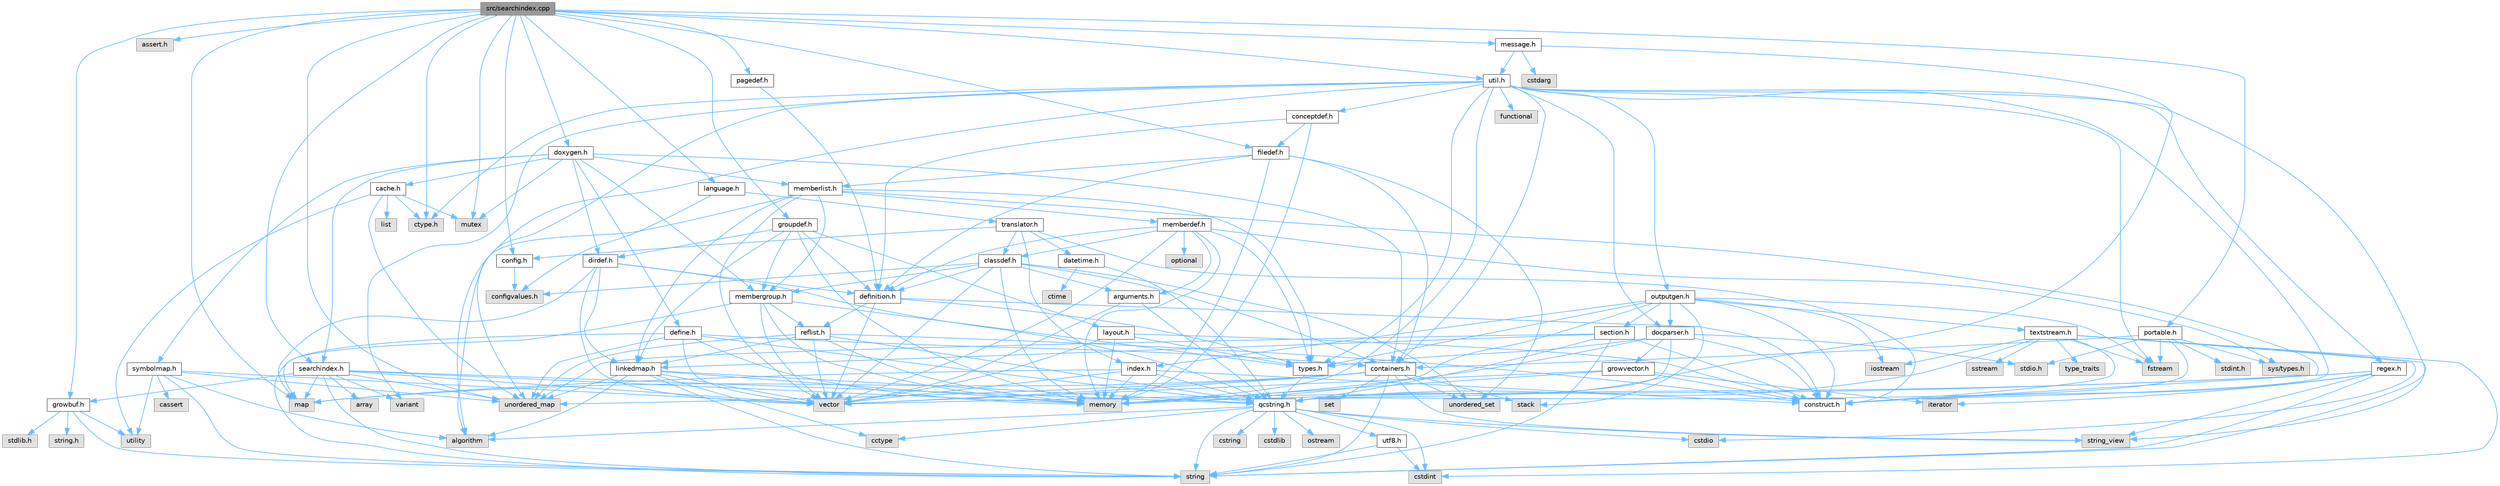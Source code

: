 digraph "src/searchindex.cpp"
{
 // INTERACTIVE_SVG=YES
 // LATEX_PDF_SIZE
  bgcolor="transparent";
  edge [fontname=Helvetica,fontsize=10,labelfontname=Helvetica,labelfontsize=10];
  node [fontname=Helvetica,fontsize=10,shape=box,height=0.2,width=0.4];
  Node1 [id="Node000001",label="src/searchindex.cpp",height=0.2,width=0.4,color="gray40", fillcolor="grey60", style="filled", fontcolor="black",tooltip=" "];
  Node1 -> Node2 [id="edge1_Node000001_Node000002",color="steelblue1",style="solid",tooltip=" "];
  Node2 [id="Node000002",label="ctype.h",height=0.2,width=0.4,color="grey60", fillcolor="#E0E0E0", style="filled",tooltip=" "];
  Node1 -> Node3 [id="edge2_Node000001_Node000003",color="steelblue1",style="solid",tooltip=" "];
  Node3 [id="Node000003",label="assert.h",height=0.2,width=0.4,color="grey60", fillcolor="#E0E0E0", style="filled",tooltip=" "];
  Node1 -> Node4 [id="edge3_Node000001_Node000004",color="steelblue1",style="solid",tooltip=" "];
  Node4 [id="Node000004",label="mutex",height=0.2,width=0.4,color="grey60", fillcolor="#E0E0E0", style="filled",tooltip=" "];
  Node1 -> Node5 [id="edge4_Node000001_Node000005",color="steelblue1",style="solid",tooltip=" "];
  Node5 [id="Node000005",label="map",height=0.2,width=0.4,color="grey60", fillcolor="#E0E0E0", style="filled",tooltip=" "];
  Node1 -> Node6 [id="edge5_Node000001_Node000006",color="steelblue1",style="solid",tooltip=" "];
  Node6 [id="Node000006",label="unordered_map",height=0.2,width=0.4,color="grey60", fillcolor="#E0E0E0", style="filled",tooltip=" "];
  Node1 -> Node7 [id="edge6_Node000001_Node000007",color="steelblue1",style="solid",tooltip=" "];
  Node7 [id="Node000007",label="searchindex.h",height=0.2,width=0.4,color="grey40", fillcolor="white", style="filled",URL="$de/d07/searchindex_8h.html",tooltip="Web server based search engine."];
  Node7 -> Node8 [id="edge7_Node000007_Node000008",color="steelblue1",style="solid",tooltip=" "];
  Node8 [id="Node000008",label="memory",height=0.2,width=0.4,color="grey60", fillcolor="#E0E0E0", style="filled",tooltip=" "];
  Node7 -> Node9 [id="edge8_Node000007_Node000009",color="steelblue1",style="solid",tooltip=" "];
  Node9 [id="Node000009",label="vector",height=0.2,width=0.4,color="grey60", fillcolor="#E0E0E0", style="filled",tooltip=" "];
  Node7 -> Node5 [id="edge9_Node000007_Node000005",color="steelblue1",style="solid",tooltip=" "];
  Node7 -> Node6 [id="edge10_Node000007_Node000006",color="steelblue1",style="solid",tooltip=" "];
  Node7 -> Node10 [id="edge11_Node000007_Node000010",color="steelblue1",style="solid",tooltip=" "];
  Node10 [id="Node000010",label="string",height=0.2,width=0.4,color="grey60", fillcolor="#E0E0E0", style="filled",tooltip=" "];
  Node7 -> Node11 [id="edge12_Node000007_Node000011",color="steelblue1",style="solid",tooltip=" "];
  Node11 [id="Node000011",label="array",height=0.2,width=0.4,color="grey60", fillcolor="#E0E0E0", style="filled",tooltip=" "];
  Node7 -> Node12 [id="edge13_Node000007_Node000012",color="steelblue1",style="solid",tooltip=" "];
  Node12 [id="Node000012",label="variant",height=0.2,width=0.4,color="grey60", fillcolor="#E0E0E0", style="filled",tooltip=" "];
  Node7 -> Node13 [id="edge14_Node000007_Node000013",color="steelblue1",style="solid",tooltip=" "];
  Node13 [id="Node000013",label="qcstring.h",height=0.2,width=0.4,color="grey40", fillcolor="white", style="filled",URL="$d7/d5c/qcstring_8h.html",tooltip=" "];
  Node13 -> Node10 [id="edge15_Node000013_Node000010",color="steelblue1",style="solid",tooltip=" "];
  Node13 -> Node14 [id="edge16_Node000013_Node000014",color="steelblue1",style="solid",tooltip=" "];
  Node14 [id="Node000014",label="string_view",height=0.2,width=0.4,color="grey60", fillcolor="#E0E0E0", style="filled",tooltip=" "];
  Node13 -> Node15 [id="edge17_Node000013_Node000015",color="steelblue1",style="solid",tooltip=" "];
  Node15 [id="Node000015",label="algorithm",height=0.2,width=0.4,color="grey60", fillcolor="#E0E0E0", style="filled",tooltip=" "];
  Node13 -> Node16 [id="edge18_Node000013_Node000016",color="steelblue1",style="solid",tooltip=" "];
  Node16 [id="Node000016",label="cctype",height=0.2,width=0.4,color="grey60", fillcolor="#E0E0E0", style="filled",tooltip=" "];
  Node13 -> Node17 [id="edge19_Node000013_Node000017",color="steelblue1",style="solid",tooltip=" "];
  Node17 [id="Node000017",label="cstring",height=0.2,width=0.4,color="grey60", fillcolor="#E0E0E0", style="filled",tooltip=" "];
  Node13 -> Node18 [id="edge20_Node000013_Node000018",color="steelblue1",style="solid",tooltip=" "];
  Node18 [id="Node000018",label="cstdio",height=0.2,width=0.4,color="grey60", fillcolor="#E0E0E0", style="filled",tooltip=" "];
  Node13 -> Node19 [id="edge21_Node000013_Node000019",color="steelblue1",style="solid",tooltip=" "];
  Node19 [id="Node000019",label="cstdlib",height=0.2,width=0.4,color="grey60", fillcolor="#E0E0E0", style="filled",tooltip=" "];
  Node13 -> Node20 [id="edge22_Node000013_Node000020",color="steelblue1",style="solid",tooltip=" "];
  Node20 [id="Node000020",label="cstdint",height=0.2,width=0.4,color="grey60", fillcolor="#E0E0E0", style="filled",tooltip=" "];
  Node13 -> Node21 [id="edge23_Node000013_Node000021",color="steelblue1",style="solid",tooltip=" "];
  Node21 [id="Node000021",label="ostream",height=0.2,width=0.4,color="grey60", fillcolor="#E0E0E0", style="filled",tooltip=" "];
  Node13 -> Node22 [id="edge24_Node000013_Node000022",color="steelblue1",style="solid",tooltip=" "];
  Node22 [id="Node000022",label="utf8.h",height=0.2,width=0.4,color="grey40", fillcolor="white", style="filled",URL="$db/d7c/utf8_8h.html",tooltip="Various UTF8 related helper functions."];
  Node22 -> Node20 [id="edge25_Node000022_Node000020",color="steelblue1",style="solid",tooltip=" "];
  Node22 -> Node10 [id="edge26_Node000022_Node000010",color="steelblue1",style="solid",tooltip=" "];
  Node7 -> Node23 [id="edge27_Node000007_Node000023",color="steelblue1",style="solid",tooltip=" "];
  Node23 [id="Node000023",label="growbuf.h",height=0.2,width=0.4,color="grey40", fillcolor="white", style="filled",URL="$dd/d72/growbuf_8h.html",tooltip=" "];
  Node23 -> Node24 [id="edge28_Node000023_Node000024",color="steelblue1",style="solid",tooltip=" "];
  Node24 [id="Node000024",label="utility",height=0.2,width=0.4,color="grey60", fillcolor="#E0E0E0", style="filled",tooltip=" "];
  Node23 -> Node25 [id="edge29_Node000023_Node000025",color="steelblue1",style="solid",tooltip=" "];
  Node25 [id="Node000025",label="stdlib.h",height=0.2,width=0.4,color="grey60", fillcolor="#E0E0E0", style="filled",tooltip=" "];
  Node23 -> Node26 [id="edge30_Node000023_Node000026",color="steelblue1",style="solid",tooltip=" "];
  Node26 [id="Node000026",label="string.h",height=0.2,width=0.4,color="grey60", fillcolor="#E0E0E0", style="filled",tooltip=" "];
  Node23 -> Node10 [id="edge31_Node000023_Node000010",color="steelblue1",style="solid",tooltip=" "];
  Node1 -> Node27 [id="edge32_Node000001_Node000027",color="steelblue1",style="solid",tooltip=" "];
  Node27 [id="Node000027",label="config.h",height=0.2,width=0.4,color="grey40", fillcolor="white", style="filled",URL="$db/d16/config_8h.html",tooltip=" "];
  Node27 -> Node28 [id="edge33_Node000027_Node000028",color="steelblue1",style="solid",tooltip=" "];
  Node28 [id="Node000028",label="configvalues.h",height=0.2,width=0.4,color="grey60", fillcolor="#E0E0E0", style="filled",tooltip=" "];
  Node1 -> Node29 [id="edge34_Node000001_Node000029",color="steelblue1",style="solid",tooltip=" "];
  Node29 [id="Node000029",label="util.h",height=0.2,width=0.4,color="grey40", fillcolor="white", style="filled",URL="$d8/d3c/util_8h.html",tooltip="A bunch of utility functions."];
  Node29 -> Node8 [id="edge35_Node000029_Node000008",color="steelblue1",style="solid",tooltip=" "];
  Node29 -> Node6 [id="edge36_Node000029_Node000006",color="steelblue1",style="solid",tooltip=" "];
  Node29 -> Node15 [id="edge37_Node000029_Node000015",color="steelblue1",style="solid",tooltip=" "];
  Node29 -> Node30 [id="edge38_Node000029_Node000030",color="steelblue1",style="solid",tooltip=" "];
  Node30 [id="Node000030",label="functional",height=0.2,width=0.4,color="grey60", fillcolor="#E0E0E0", style="filled",tooltip=" "];
  Node29 -> Node31 [id="edge39_Node000029_Node000031",color="steelblue1",style="solid",tooltip=" "];
  Node31 [id="Node000031",label="fstream",height=0.2,width=0.4,color="grey60", fillcolor="#E0E0E0", style="filled",tooltip=" "];
  Node29 -> Node12 [id="edge40_Node000029_Node000012",color="steelblue1",style="solid",tooltip=" "];
  Node29 -> Node14 [id="edge41_Node000029_Node000014",color="steelblue1",style="solid",tooltip=" "];
  Node29 -> Node2 [id="edge42_Node000029_Node000002",color="steelblue1",style="solid",tooltip=" "];
  Node29 -> Node32 [id="edge43_Node000029_Node000032",color="steelblue1",style="solid",tooltip=" "];
  Node32 [id="Node000032",label="types.h",height=0.2,width=0.4,color="grey40", fillcolor="white", style="filled",URL="$d9/d49/types_8h.html",tooltip="This file contains a number of basic enums and types."];
  Node32 -> Node13 [id="edge44_Node000032_Node000013",color="steelblue1",style="solid",tooltip=" "];
  Node29 -> Node33 [id="edge45_Node000029_Node000033",color="steelblue1",style="solid",tooltip=" "];
  Node33 [id="Node000033",label="docparser.h",height=0.2,width=0.4,color="grey40", fillcolor="white", style="filled",URL="$de/d9c/docparser_8h.html",tooltip=" "];
  Node33 -> Node34 [id="edge46_Node000033_Node000034",color="steelblue1",style="solid",tooltip=" "];
  Node34 [id="Node000034",label="stdio.h",height=0.2,width=0.4,color="grey60", fillcolor="#E0E0E0", style="filled",tooltip=" "];
  Node33 -> Node8 [id="edge47_Node000033_Node000008",color="steelblue1",style="solid",tooltip=" "];
  Node33 -> Node13 [id="edge48_Node000033_Node000013",color="steelblue1",style="solid",tooltip=" "];
  Node33 -> Node35 [id="edge49_Node000033_Node000035",color="steelblue1",style="solid",tooltip=" "];
  Node35 [id="Node000035",label="growvector.h",height=0.2,width=0.4,color="grey40", fillcolor="white", style="filled",URL="$d7/d50/growvector_8h.html",tooltip=" "];
  Node35 -> Node9 [id="edge50_Node000035_Node000009",color="steelblue1",style="solid",tooltip=" "];
  Node35 -> Node8 [id="edge51_Node000035_Node000008",color="steelblue1",style="solid",tooltip=" "];
  Node35 -> Node36 [id="edge52_Node000035_Node000036",color="steelblue1",style="solid",tooltip=" "];
  Node36 [id="Node000036",label="iterator",height=0.2,width=0.4,color="grey60", fillcolor="#E0E0E0", style="filled",tooltip=" "];
  Node35 -> Node37 [id="edge53_Node000035_Node000037",color="steelblue1",style="solid",tooltip=" "];
  Node37 [id="Node000037",label="construct.h",height=0.2,width=0.4,color="grey40", fillcolor="white", style="filled",URL="$d7/dfc/construct_8h.html",tooltip=" "];
  Node33 -> Node37 [id="edge54_Node000033_Node000037",color="steelblue1",style="solid",tooltip=" "];
  Node33 -> Node32 [id="edge55_Node000033_Node000032",color="steelblue1",style="solid",tooltip=" "];
  Node29 -> Node38 [id="edge56_Node000029_Node000038",color="steelblue1",style="solid",tooltip=" "];
  Node38 [id="Node000038",label="containers.h",height=0.2,width=0.4,color="grey40", fillcolor="white", style="filled",URL="$d5/d75/containers_8h.html",tooltip=" "];
  Node38 -> Node9 [id="edge57_Node000038_Node000009",color="steelblue1",style="solid",tooltip=" "];
  Node38 -> Node10 [id="edge58_Node000038_Node000010",color="steelblue1",style="solid",tooltip=" "];
  Node38 -> Node14 [id="edge59_Node000038_Node000014",color="steelblue1",style="solid",tooltip=" "];
  Node38 -> Node39 [id="edge60_Node000038_Node000039",color="steelblue1",style="solid",tooltip=" "];
  Node39 [id="Node000039",label="set",height=0.2,width=0.4,color="grey60", fillcolor="#E0E0E0", style="filled",tooltip=" "];
  Node38 -> Node5 [id="edge61_Node000038_Node000005",color="steelblue1",style="solid",tooltip=" "];
  Node38 -> Node40 [id="edge62_Node000038_Node000040",color="steelblue1",style="solid",tooltip=" "];
  Node40 [id="Node000040",label="unordered_set",height=0.2,width=0.4,color="grey60", fillcolor="#E0E0E0", style="filled",tooltip=" "];
  Node38 -> Node6 [id="edge63_Node000038_Node000006",color="steelblue1",style="solid",tooltip=" "];
  Node38 -> Node41 [id="edge64_Node000038_Node000041",color="steelblue1",style="solid",tooltip=" "];
  Node41 [id="Node000041",label="stack",height=0.2,width=0.4,color="grey60", fillcolor="#E0E0E0", style="filled",tooltip=" "];
  Node29 -> Node42 [id="edge65_Node000029_Node000042",color="steelblue1",style="solid",tooltip=" "];
  Node42 [id="Node000042",label="outputgen.h",height=0.2,width=0.4,color="grey40", fillcolor="white", style="filled",URL="$df/d06/outputgen_8h.html",tooltip=" "];
  Node42 -> Node8 [id="edge66_Node000042_Node000008",color="steelblue1",style="solid",tooltip=" "];
  Node42 -> Node41 [id="edge67_Node000042_Node000041",color="steelblue1",style="solid",tooltip=" "];
  Node42 -> Node43 [id="edge68_Node000042_Node000043",color="steelblue1",style="solid",tooltip=" "];
  Node43 [id="Node000043",label="iostream",height=0.2,width=0.4,color="grey60", fillcolor="#E0E0E0", style="filled",tooltip=" "];
  Node42 -> Node31 [id="edge69_Node000042_Node000031",color="steelblue1",style="solid",tooltip=" "];
  Node42 -> Node32 [id="edge70_Node000042_Node000032",color="steelblue1",style="solid",tooltip=" "];
  Node42 -> Node44 [id="edge71_Node000042_Node000044",color="steelblue1",style="solid",tooltip=" "];
  Node44 [id="Node000044",label="index.h",height=0.2,width=0.4,color="grey40", fillcolor="white", style="filled",URL="$d1/db5/index_8h.html",tooltip=" "];
  Node44 -> Node8 [id="edge72_Node000044_Node000008",color="steelblue1",style="solid",tooltip=" "];
  Node44 -> Node9 [id="edge73_Node000044_Node000009",color="steelblue1",style="solid",tooltip=" "];
  Node44 -> Node5 [id="edge74_Node000044_Node000005",color="steelblue1",style="solid",tooltip=" "];
  Node44 -> Node13 [id="edge75_Node000044_Node000013",color="steelblue1",style="solid",tooltip=" "];
  Node44 -> Node37 [id="edge76_Node000044_Node000037",color="steelblue1",style="solid",tooltip=" "];
  Node42 -> Node45 [id="edge77_Node000042_Node000045",color="steelblue1",style="solid",tooltip=" "];
  Node45 [id="Node000045",label="section.h",height=0.2,width=0.4,color="grey40", fillcolor="white", style="filled",URL="$d1/d2a/section_8h.html",tooltip=" "];
  Node45 -> Node10 [id="edge78_Node000045_Node000010",color="steelblue1",style="solid",tooltip=" "];
  Node45 -> Node6 [id="edge79_Node000045_Node000006",color="steelblue1",style="solid",tooltip=" "];
  Node45 -> Node13 [id="edge80_Node000045_Node000013",color="steelblue1",style="solid",tooltip=" "];
  Node45 -> Node46 [id="edge81_Node000045_Node000046",color="steelblue1",style="solid",tooltip=" "];
  Node46 [id="Node000046",label="linkedmap.h",height=0.2,width=0.4,color="grey40", fillcolor="white", style="filled",URL="$da/de1/linkedmap_8h.html",tooltip=" "];
  Node46 -> Node6 [id="edge82_Node000046_Node000006",color="steelblue1",style="solid",tooltip=" "];
  Node46 -> Node9 [id="edge83_Node000046_Node000009",color="steelblue1",style="solid",tooltip=" "];
  Node46 -> Node8 [id="edge84_Node000046_Node000008",color="steelblue1",style="solid",tooltip=" "];
  Node46 -> Node10 [id="edge85_Node000046_Node000010",color="steelblue1",style="solid",tooltip=" "];
  Node46 -> Node15 [id="edge86_Node000046_Node000015",color="steelblue1",style="solid",tooltip=" "];
  Node46 -> Node16 [id="edge87_Node000046_Node000016",color="steelblue1",style="solid",tooltip=" "];
  Node46 -> Node13 [id="edge88_Node000046_Node000013",color="steelblue1",style="solid",tooltip=" "];
  Node45 -> Node37 [id="edge89_Node000045_Node000037",color="steelblue1",style="solid",tooltip=" "];
  Node42 -> Node47 [id="edge90_Node000042_Node000047",color="steelblue1",style="solid",tooltip=" "];
  Node47 [id="Node000047",label="textstream.h",height=0.2,width=0.4,color="grey40", fillcolor="white", style="filled",URL="$d4/d7d/textstream_8h.html",tooltip=" "];
  Node47 -> Node10 [id="edge91_Node000047_Node000010",color="steelblue1",style="solid",tooltip=" "];
  Node47 -> Node43 [id="edge92_Node000047_Node000043",color="steelblue1",style="solid",tooltip=" "];
  Node47 -> Node48 [id="edge93_Node000047_Node000048",color="steelblue1",style="solid",tooltip=" "];
  Node48 [id="Node000048",label="sstream",height=0.2,width=0.4,color="grey60", fillcolor="#E0E0E0", style="filled",tooltip=" "];
  Node47 -> Node20 [id="edge94_Node000047_Node000020",color="steelblue1",style="solid",tooltip=" "];
  Node47 -> Node18 [id="edge95_Node000047_Node000018",color="steelblue1",style="solid",tooltip=" "];
  Node47 -> Node31 [id="edge96_Node000047_Node000031",color="steelblue1",style="solid",tooltip=" "];
  Node47 -> Node49 [id="edge97_Node000047_Node000049",color="steelblue1",style="solid",tooltip=" "];
  Node49 [id="Node000049",label="type_traits",height=0.2,width=0.4,color="grey60", fillcolor="#E0E0E0", style="filled",tooltip=" "];
  Node47 -> Node13 [id="edge98_Node000047_Node000013",color="steelblue1",style="solid",tooltip=" "];
  Node47 -> Node37 [id="edge99_Node000047_Node000037",color="steelblue1",style="solid",tooltip=" "];
  Node42 -> Node33 [id="edge100_Node000042_Node000033",color="steelblue1",style="solid",tooltip=" "];
  Node42 -> Node37 [id="edge101_Node000042_Node000037",color="steelblue1",style="solid",tooltip=" "];
  Node29 -> Node50 [id="edge102_Node000029_Node000050",color="steelblue1",style="solid",tooltip=" "];
  Node50 [id="Node000050",label="regex.h",height=0.2,width=0.4,color="grey40", fillcolor="white", style="filled",URL="$d1/d21/regex_8h.html",tooltip=" "];
  Node50 -> Node8 [id="edge103_Node000050_Node000008",color="steelblue1",style="solid",tooltip=" "];
  Node50 -> Node10 [id="edge104_Node000050_Node000010",color="steelblue1",style="solid",tooltip=" "];
  Node50 -> Node14 [id="edge105_Node000050_Node000014",color="steelblue1",style="solid",tooltip=" "];
  Node50 -> Node9 [id="edge106_Node000050_Node000009",color="steelblue1",style="solid",tooltip=" "];
  Node50 -> Node36 [id="edge107_Node000050_Node000036",color="steelblue1",style="solid",tooltip=" "];
  Node50 -> Node37 [id="edge108_Node000050_Node000037",color="steelblue1",style="solid",tooltip=" "];
  Node29 -> Node51 [id="edge109_Node000029_Node000051",color="steelblue1",style="solid",tooltip=" "];
  Node51 [id="Node000051",label="conceptdef.h",height=0.2,width=0.4,color="grey40", fillcolor="white", style="filled",URL="$da/df1/conceptdef_8h.html",tooltip=" "];
  Node51 -> Node8 [id="edge110_Node000051_Node000008",color="steelblue1",style="solid",tooltip=" "];
  Node51 -> Node52 [id="edge111_Node000051_Node000052",color="steelblue1",style="solid",tooltip=" "];
  Node52 [id="Node000052",label="definition.h",height=0.2,width=0.4,color="grey40", fillcolor="white", style="filled",URL="$df/da1/definition_8h.html",tooltip=" "];
  Node52 -> Node9 [id="edge112_Node000052_Node000009",color="steelblue1",style="solid",tooltip=" "];
  Node52 -> Node32 [id="edge113_Node000052_Node000032",color="steelblue1",style="solid",tooltip=" "];
  Node52 -> Node53 [id="edge114_Node000052_Node000053",color="steelblue1",style="solid",tooltip=" "];
  Node53 [id="Node000053",label="reflist.h",height=0.2,width=0.4,color="grey40", fillcolor="white", style="filled",URL="$d1/d02/reflist_8h.html",tooltip=" "];
  Node53 -> Node9 [id="edge115_Node000053_Node000009",color="steelblue1",style="solid",tooltip=" "];
  Node53 -> Node6 [id="edge116_Node000053_Node000006",color="steelblue1",style="solid",tooltip=" "];
  Node53 -> Node8 [id="edge117_Node000053_Node000008",color="steelblue1",style="solid",tooltip=" "];
  Node53 -> Node13 [id="edge118_Node000053_Node000013",color="steelblue1",style="solid",tooltip=" "];
  Node53 -> Node46 [id="edge119_Node000053_Node000046",color="steelblue1",style="solid",tooltip=" "];
  Node53 -> Node37 [id="edge120_Node000053_Node000037",color="steelblue1",style="solid",tooltip=" "];
  Node52 -> Node37 [id="edge121_Node000052_Node000037",color="steelblue1",style="solid",tooltip=" "];
  Node51 -> Node54 [id="edge122_Node000051_Node000054",color="steelblue1",style="solid",tooltip=" "];
  Node54 [id="Node000054",label="filedef.h",height=0.2,width=0.4,color="grey40", fillcolor="white", style="filled",URL="$d4/d3a/filedef_8h.html",tooltip=" "];
  Node54 -> Node8 [id="edge123_Node000054_Node000008",color="steelblue1",style="solid",tooltip=" "];
  Node54 -> Node40 [id="edge124_Node000054_Node000040",color="steelblue1",style="solid",tooltip=" "];
  Node54 -> Node52 [id="edge125_Node000054_Node000052",color="steelblue1",style="solid",tooltip=" "];
  Node54 -> Node55 [id="edge126_Node000054_Node000055",color="steelblue1",style="solid",tooltip=" "];
  Node55 [id="Node000055",label="memberlist.h",height=0.2,width=0.4,color="grey40", fillcolor="white", style="filled",URL="$dd/d78/memberlist_8h.html",tooltip=" "];
  Node55 -> Node9 [id="edge127_Node000055_Node000009",color="steelblue1",style="solid",tooltip=" "];
  Node55 -> Node15 [id="edge128_Node000055_Node000015",color="steelblue1",style="solid",tooltip=" "];
  Node55 -> Node56 [id="edge129_Node000055_Node000056",color="steelblue1",style="solid",tooltip=" "];
  Node56 [id="Node000056",label="memberdef.h",height=0.2,width=0.4,color="grey40", fillcolor="white", style="filled",URL="$d4/d46/memberdef_8h.html",tooltip=" "];
  Node56 -> Node9 [id="edge130_Node000056_Node000009",color="steelblue1",style="solid",tooltip=" "];
  Node56 -> Node8 [id="edge131_Node000056_Node000008",color="steelblue1",style="solid",tooltip=" "];
  Node56 -> Node57 [id="edge132_Node000056_Node000057",color="steelblue1",style="solid",tooltip=" "];
  Node57 [id="Node000057",label="optional",height=0.2,width=0.4,color="grey60", fillcolor="#E0E0E0", style="filled",tooltip=" "];
  Node56 -> Node58 [id="edge133_Node000056_Node000058",color="steelblue1",style="solid",tooltip=" "];
  Node58 [id="Node000058",label="sys/types.h",height=0.2,width=0.4,color="grey60", fillcolor="#E0E0E0", style="filled",tooltip=" "];
  Node56 -> Node32 [id="edge134_Node000056_Node000032",color="steelblue1",style="solid",tooltip=" "];
  Node56 -> Node52 [id="edge135_Node000056_Node000052",color="steelblue1",style="solid",tooltip=" "];
  Node56 -> Node59 [id="edge136_Node000056_Node000059",color="steelblue1",style="solid",tooltip=" "];
  Node59 [id="Node000059",label="arguments.h",height=0.2,width=0.4,color="grey40", fillcolor="white", style="filled",URL="$df/d9b/arguments_8h.html",tooltip=" "];
  Node59 -> Node9 [id="edge137_Node000059_Node000009",color="steelblue1",style="solid",tooltip=" "];
  Node59 -> Node13 [id="edge138_Node000059_Node000013",color="steelblue1",style="solid",tooltip=" "];
  Node56 -> Node60 [id="edge139_Node000056_Node000060",color="steelblue1",style="solid",tooltip=" "];
  Node60 [id="Node000060",label="classdef.h",height=0.2,width=0.4,color="grey40", fillcolor="white", style="filled",URL="$d1/da6/classdef_8h.html",tooltip=" "];
  Node60 -> Node8 [id="edge140_Node000060_Node000008",color="steelblue1",style="solid",tooltip=" "];
  Node60 -> Node9 [id="edge141_Node000060_Node000009",color="steelblue1",style="solid",tooltip=" "];
  Node60 -> Node40 [id="edge142_Node000060_Node000040",color="steelblue1",style="solid",tooltip=" "];
  Node60 -> Node38 [id="edge143_Node000060_Node000038",color="steelblue1",style="solid",tooltip=" "];
  Node60 -> Node52 [id="edge144_Node000060_Node000052",color="steelblue1",style="solid",tooltip=" "];
  Node60 -> Node59 [id="edge145_Node000060_Node000059",color="steelblue1",style="solid",tooltip=" "];
  Node60 -> Node61 [id="edge146_Node000060_Node000061",color="steelblue1",style="solid",tooltip=" "];
  Node61 [id="Node000061",label="membergroup.h",height=0.2,width=0.4,color="grey40", fillcolor="white", style="filled",URL="$d9/d11/membergroup_8h.html",tooltip=" "];
  Node61 -> Node9 [id="edge147_Node000061_Node000009",color="steelblue1",style="solid",tooltip=" "];
  Node61 -> Node5 [id="edge148_Node000061_Node000005",color="steelblue1",style="solid",tooltip=" "];
  Node61 -> Node8 [id="edge149_Node000061_Node000008",color="steelblue1",style="solid",tooltip=" "];
  Node61 -> Node32 [id="edge150_Node000061_Node000032",color="steelblue1",style="solid",tooltip=" "];
  Node61 -> Node53 [id="edge151_Node000061_Node000053",color="steelblue1",style="solid",tooltip=" "];
  Node60 -> Node28 [id="edge152_Node000060_Node000028",color="steelblue1",style="solid",tooltip=" "];
  Node55 -> Node46 [id="edge153_Node000055_Node000046",color="steelblue1",style="solid",tooltip=" "];
  Node55 -> Node32 [id="edge154_Node000055_Node000032",color="steelblue1",style="solid",tooltip=" "];
  Node55 -> Node61 [id="edge155_Node000055_Node000061",color="steelblue1",style="solid",tooltip=" "];
  Node55 -> Node37 [id="edge156_Node000055_Node000037",color="steelblue1",style="solid",tooltip=" "];
  Node54 -> Node38 [id="edge157_Node000054_Node000038",color="steelblue1",style="solid",tooltip=" "];
  Node29 -> Node37 [id="edge158_Node000029_Node000037",color="steelblue1",style="solid",tooltip=" "];
  Node1 -> Node62 [id="edge159_Node000001_Node000062",color="steelblue1",style="solid",tooltip=" "];
  Node62 [id="Node000062",label="doxygen.h",height=0.2,width=0.4,color="grey40", fillcolor="white", style="filled",URL="$d1/da1/doxygen_8h.html",tooltip=" "];
  Node62 -> Node4 [id="edge160_Node000062_Node000004",color="steelblue1",style="solid",tooltip=" "];
  Node62 -> Node38 [id="edge161_Node000062_Node000038",color="steelblue1",style="solid",tooltip=" "];
  Node62 -> Node61 [id="edge162_Node000062_Node000061",color="steelblue1",style="solid",tooltip=" "];
  Node62 -> Node63 [id="edge163_Node000062_Node000063",color="steelblue1",style="solid",tooltip=" "];
  Node63 [id="Node000063",label="dirdef.h",height=0.2,width=0.4,color="grey40", fillcolor="white", style="filled",URL="$d6/d15/dirdef_8h.html",tooltip=" "];
  Node63 -> Node9 [id="edge164_Node000063_Node000009",color="steelblue1",style="solid",tooltip=" "];
  Node63 -> Node5 [id="edge165_Node000063_Node000005",color="steelblue1",style="solid",tooltip=" "];
  Node63 -> Node13 [id="edge166_Node000063_Node000013",color="steelblue1",style="solid",tooltip=" "];
  Node63 -> Node46 [id="edge167_Node000063_Node000046",color="steelblue1",style="solid",tooltip=" "];
  Node63 -> Node52 [id="edge168_Node000063_Node000052",color="steelblue1",style="solid",tooltip=" "];
  Node62 -> Node55 [id="edge169_Node000062_Node000055",color="steelblue1",style="solid",tooltip=" "];
  Node62 -> Node64 [id="edge170_Node000062_Node000064",color="steelblue1",style="solid",tooltip=" "];
  Node64 [id="Node000064",label="define.h",height=0.2,width=0.4,color="grey40", fillcolor="white", style="filled",URL="$df/d67/define_8h.html",tooltip=" "];
  Node64 -> Node9 [id="edge171_Node000064_Node000009",color="steelblue1",style="solid",tooltip=" "];
  Node64 -> Node8 [id="edge172_Node000064_Node000008",color="steelblue1",style="solid",tooltip=" "];
  Node64 -> Node10 [id="edge173_Node000064_Node000010",color="steelblue1",style="solid",tooltip=" "];
  Node64 -> Node6 [id="edge174_Node000064_Node000006",color="steelblue1",style="solid",tooltip=" "];
  Node64 -> Node13 [id="edge175_Node000064_Node000013",color="steelblue1",style="solid",tooltip=" "];
  Node64 -> Node38 [id="edge176_Node000064_Node000038",color="steelblue1",style="solid",tooltip=" "];
  Node62 -> Node65 [id="edge177_Node000062_Node000065",color="steelblue1",style="solid",tooltip=" "];
  Node65 [id="Node000065",label="cache.h",height=0.2,width=0.4,color="grey40", fillcolor="white", style="filled",URL="$d3/d26/cache_8h.html",tooltip=" "];
  Node65 -> Node66 [id="edge178_Node000065_Node000066",color="steelblue1",style="solid",tooltip=" "];
  Node66 [id="Node000066",label="list",height=0.2,width=0.4,color="grey60", fillcolor="#E0E0E0", style="filled",tooltip=" "];
  Node65 -> Node6 [id="edge179_Node000065_Node000006",color="steelblue1",style="solid",tooltip=" "];
  Node65 -> Node4 [id="edge180_Node000065_Node000004",color="steelblue1",style="solid",tooltip=" "];
  Node65 -> Node24 [id="edge181_Node000065_Node000024",color="steelblue1",style="solid",tooltip=" "];
  Node65 -> Node2 [id="edge182_Node000065_Node000002",color="steelblue1",style="solid",tooltip=" "];
  Node62 -> Node67 [id="edge183_Node000062_Node000067",color="steelblue1",style="solid",tooltip=" "];
  Node67 [id="Node000067",label="symbolmap.h",height=0.2,width=0.4,color="grey40", fillcolor="white", style="filled",URL="$d7/ddd/symbolmap_8h.html",tooltip=" "];
  Node67 -> Node15 [id="edge184_Node000067_Node000015",color="steelblue1",style="solid",tooltip=" "];
  Node67 -> Node6 [id="edge185_Node000067_Node000006",color="steelblue1",style="solid",tooltip=" "];
  Node67 -> Node9 [id="edge186_Node000067_Node000009",color="steelblue1",style="solid",tooltip=" "];
  Node67 -> Node10 [id="edge187_Node000067_Node000010",color="steelblue1",style="solid",tooltip=" "];
  Node67 -> Node24 [id="edge188_Node000067_Node000024",color="steelblue1",style="solid",tooltip=" "];
  Node67 -> Node68 [id="edge189_Node000067_Node000068",color="steelblue1",style="solid",tooltip=" "];
  Node68 [id="Node000068",label="cassert",height=0.2,width=0.4,color="grey60", fillcolor="#E0E0E0", style="filled",tooltip=" "];
  Node62 -> Node7 [id="edge190_Node000062_Node000007",color="steelblue1",style="solid",tooltip=" "];
  Node1 -> Node69 [id="edge191_Node000001_Node000069",color="steelblue1",style="solid",tooltip=" "];
  Node69 [id="Node000069",label="language.h",height=0.2,width=0.4,color="grey40", fillcolor="white", style="filled",URL="$d8/dce/language_8h.html",tooltip=" "];
  Node69 -> Node70 [id="edge192_Node000069_Node000070",color="steelblue1",style="solid",tooltip=" "];
  Node70 [id="Node000070",label="translator.h",height=0.2,width=0.4,color="grey40", fillcolor="white", style="filled",URL="$d9/df1/translator_8h.html",tooltip=" "];
  Node70 -> Node60 [id="edge193_Node000070_Node000060",color="steelblue1",style="solid",tooltip=" "];
  Node70 -> Node27 [id="edge194_Node000070_Node000027",color="steelblue1",style="solid",tooltip=" "];
  Node70 -> Node71 [id="edge195_Node000070_Node000071",color="steelblue1",style="solid",tooltip=" "];
  Node71 [id="Node000071",label="datetime.h",height=0.2,width=0.4,color="grey40", fillcolor="white", style="filled",URL="$de/d1b/datetime_8h.html",tooltip=" "];
  Node71 -> Node72 [id="edge196_Node000071_Node000072",color="steelblue1",style="solid",tooltip=" "];
  Node72 [id="Node000072",label="ctime",height=0.2,width=0.4,color="grey60", fillcolor="#E0E0E0", style="filled",tooltip=" "];
  Node71 -> Node13 [id="edge197_Node000071_Node000013",color="steelblue1",style="solid",tooltip=" "];
  Node70 -> Node44 [id="edge198_Node000070_Node000044",color="steelblue1",style="solid",tooltip=" "];
  Node70 -> Node37 [id="edge199_Node000070_Node000037",color="steelblue1",style="solid",tooltip=" "];
  Node69 -> Node28 [id="edge200_Node000069_Node000028",color="steelblue1",style="solid",tooltip=" "];
  Node1 -> Node73 [id="edge201_Node000001_Node000073",color="steelblue1",style="solid",tooltip=" "];
  Node73 [id="Node000073",label="pagedef.h",height=0.2,width=0.4,color="grey40", fillcolor="white", style="filled",URL="$dd/d66/pagedef_8h.html",tooltip=" "];
  Node73 -> Node52 [id="edge202_Node000073_Node000052",color="steelblue1",style="solid",tooltip=" "];
  Node1 -> Node23 [id="edge203_Node000001_Node000023",color="steelblue1",style="solid",tooltip=" "];
  Node1 -> Node74 [id="edge204_Node000001_Node000074",color="steelblue1",style="solid",tooltip=" "];
  Node74 [id="Node000074",label="message.h",height=0.2,width=0.4,color="grey40", fillcolor="white", style="filled",URL="$d2/d0d/message_8h.html",tooltip=" "];
  Node74 -> Node75 [id="edge205_Node000074_Node000075",color="steelblue1",style="solid",tooltip=" "];
  Node75 [id="Node000075",label="cstdarg",height=0.2,width=0.4,color="grey60", fillcolor="#E0E0E0", style="filled",tooltip=" "];
  Node74 -> Node13 [id="edge206_Node000074_Node000013",color="steelblue1",style="solid",tooltip=" "];
  Node74 -> Node29 [id="edge207_Node000074_Node000029",color="steelblue1",style="solid",tooltip=" "];
  Node1 -> Node76 [id="edge208_Node000001_Node000076",color="steelblue1",style="solid",tooltip=" "];
  Node76 [id="Node000076",label="groupdef.h",height=0.2,width=0.4,color="grey40", fillcolor="white", style="filled",URL="$d1/de6/groupdef_8h.html",tooltip=" "];
  Node76 -> Node8 [id="edge209_Node000076_Node000008",color="steelblue1",style="solid",tooltip=" "];
  Node76 -> Node52 [id="edge210_Node000076_Node000052",color="steelblue1",style="solid",tooltip=" "];
  Node76 -> Node63 [id="edge211_Node000076_Node000063",color="steelblue1",style="solid",tooltip=" "];
  Node76 -> Node77 [id="edge212_Node000076_Node000077",color="steelblue1",style="solid",tooltip=" "];
  Node77 [id="Node000077",label="layout.h",height=0.2,width=0.4,color="grey40", fillcolor="white", style="filled",URL="$db/d51/layout_8h.html",tooltip=" "];
  Node77 -> Node8 [id="edge213_Node000077_Node000008",color="steelblue1",style="solid",tooltip=" "];
  Node77 -> Node9 [id="edge214_Node000077_Node000009",color="steelblue1",style="solid",tooltip=" "];
  Node77 -> Node32 [id="edge215_Node000077_Node000032",color="steelblue1",style="solid",tooltip=" "];
  Node77 -> Node37 [id="edge216_Node000077_Node000037",color="steelblue1",style="solid",tooltip=" "];
  Node76 -> Node61 [id="edge217_Node000076_Node000061",color="steelblue1",style="solid",tooltip=" "];
  Node76 -> Node46 [id="edge218_Node000076_Node000046",color="steelblue1",style="solid",tooltip=" "];
  Node1 -> Node54 [id="edge219_Node000001_Node000054",color="steelblue1",style="solid",tooltip=" "];
  Node1 -> Node78 [id="edge220_Node000001_Node000078",color="steelblue1",style="solid",tooltip=" "];
  Node78 [id="Node000078",label="portable.h",height=0.2,width=0.4,color="grey40", fillcolor="white", style="filled",URL="$d2/de2/portable_8h.html",tooltip="Portable versions of functions that are platform dependent."];
  Node78 -> Node34 [id="edge221_Node000078_Node000034",color="steelblue1",style="solid",tooltip=" "];
  Node78 -> Node58 [id="edge222_Node000078_Node000058",color="steelblue1",style="solid",tooltip=" "];
  Node78 -> Node79 [id="edge223_Node000078_Node000079",color="steelblue1",style="solid",tooltip=" "];
  Node79 [id="Node000079",label="stdint.h",height=0.2,width=0.4,color="grey60", fillcolor="#E0E0E0", style="filled",tooltip=" "];
  Node78 -> Node31 [id="edge224_Node000078_Node000031",color="steelblue1",style="solid",tooltip=" "];
  Node78 -> Node38 [id="edge225_Node000078_Node000038",color="steelblue1",style="solid",tooltip=" "];
  Node78 -> Node13 [id="edge226_Node000078_Node000013",color="steelblue1",style="solid",tooltip=" "];
}
